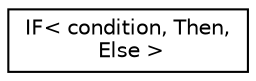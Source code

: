 digraph "Graphical Class Hierarchy"
{
 // LATEX_PDF_SIZE
  edge [fontname="Helvetica",fontsize="10",labelfontname="Helvetica",labelfontsize="10"];
  node [fontname="Helvetica",fontsize="10",shape=record];
  rankdir="LR";
  Node0 [label="IF\< condition, Then,\l Else \>",height=0.2,width=0.4,color="black", fillcolor="white", style="filled",URL="$structIF.html",tooltip=" "];
}
